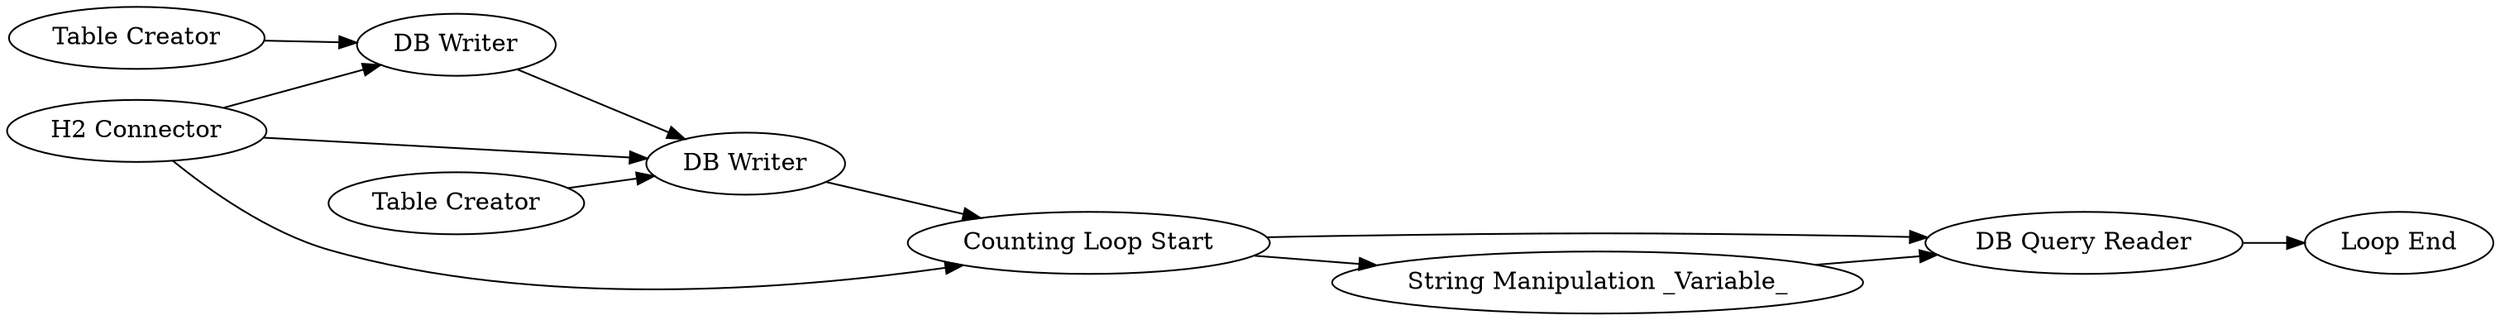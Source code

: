 digraph {
	96 -> 98
	111 -> 110
	98 -> 112
	96 -> 112
	103 -> 98
	110 -> 115
	111 -> 114
	113 -> 112
	96 -> 111
	112 -> 111
	114 -> 110
	113 [label="Table Creator"]
	103 [label="Table Creator"]
	96 [label="H2 Connector"]
	112 [label="DB Writer"]
	115 [label="Loop End"]
	98 [label="DB Writer"]
	111 [label="Counting Loop Start"]
	114 [label="String Manipulation _Variable_"]
	110 [label="DB Query Reader"]
	rankdir=LR
}
